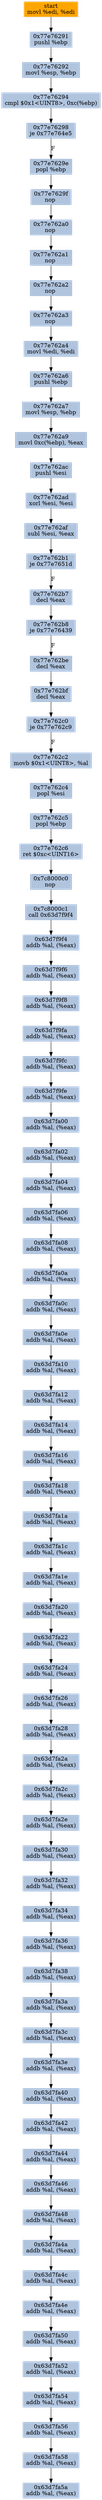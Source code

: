 digraph G {
node[shape=rectangle,style=filled,fillcolor=lightsteelblue,color=lightsteelblue]
bgcolor="transparent"
a0x77e7628fmovl_edi_edi[label="start\nmovl %edi, %edi",color="lightgrey",fillcolor="orange"];
a0x77e76291pushl_ebp[label="0x77e76291\npushl %ebp"];
a0x77e76292movl_esp_ebp[label="0x77e76292\nmovl %esp, %ebp"];
a0x77e76294cmpl_0x1UINT8_0xcebp_[label="0x77e76294\ncmpl $0x1<UINT8>, 0xc(%ebp)"];
a0x77e76298je_0x77e764e5[label="0x77e76298\nje 0x77e764e5"];
a0x77e7629epopl_ebp[label="0x77e7629e\npopl %ebp"];
a0x77e7629fnop_[label="0x77e7629f\nnop "];
a0x77e762a0nop_[label="0x77e762a0\nnop "];
a0x77e762a1nop_[label="0x77e762a1\nnop "];
a0x77e762a2nop_[label="0x77e762a2\nnop "];
a0x77e762a3nop_[label="0x77e762a3\nnop "];
a0x77e762a4movl_edi_edi[label="0x77e762a4\nmovl %edi, %edi"];
a0x77e762a6pushl_ebp[label="0x77e762a6\npushl %ebp"];
a0x77e762a7movl_esp_ebp[label="0x77e762a7\nmovl %esp, %ebp"];
a0x77e762a9movl_0xcebp__eax[label="0x77e762a9\nmovl 0xc(%ebp), %eax"];
a0x77e762acpushl_esi[label="0x77e762ac\npushl %esi"];
a0x77e762adxorl_esi_esi[label="0x77e762ad\nxorl %esi, %esi"];
a0x77e762afsubl_esi_eax[label="0x77e762af\nsubl %esi, %eax"];
a0x77e762b1je_0x77e7651d[label="0x77e762b1\nje 0x77e7651d"];
a0x77e762b7decl_eax[label="0x77e762b7\ndecl %eax"];
a0x77e762b8je_0x77e76439[label="0x77e762b8\nje 0x77e76439"];
a0x77e762bedecl_eax[label="0x77e762be\ndecl %eax"];
a0x77e762bfdecl_eax[label="0x77e762bf\ndecl %eax"];
a0x77e762c0je_0x77e762c9[label="0x77e762c0\nje 0x77e762c9"];
a0x77e762c2movb_0x1UINT8_al[label="0x77e762c2\nmovb $0x1<UINT8>, %al"];
a0x77e762c4popl_esi[label="0x77e762c4\npopl %esi"];
a0x77e762c5popl_ebp[label="0x77e762c5\npopl %ebp"];
a0x77e762c6ret_0xcUINT16[label="0x77e762c6\nret $0xc<UINT16>"];
a0x7c8000c0nop_[label="0x7c8000c0\nnop "];
a0x7c8000c1call_0x63d7f9f4[label="0x7c8000c1\ncall 0x63d7f9f4"];
a0x63d7f9f4addb_al_eax_[label="0x63d7f9f4\naddb %al, (%eax)"];
a0x63d7f9f6addb_al_eax_[label="0x63d7f9f6\naddb %al, (%eax)"];
a0x63d7f9f8addb_al_eax_[label="0x63d7f9f8\naddb %al, (%eax)"];
a0x63d7f9faaddb_al_eax_[label="0x63d7f9fa\naddb %al, (%eax)"];
a0x63d7f9fcaddb_al_eax_[label="0x63d7f9fc\naddb %al, (%eax)"];
a0x63d7f9feaddb_al_eax_[label="0x63d7f9fe\naddb %al, (%eax)"];
a0x63d7fa00addb_al_eax_[label="0x63d7fa00\naddb %al, (%eax)"];
a0x63d7fa02addb_al_eax_[label="0x63d7fa02\naddb %al, (%eax)"];
a0x63d7fa04addb_al_eax_[label="0x63d7fa04\naddb %al, (%eax)"];
a0x63d7fa06addb_al_eax_[label="0x63d7fa06\naddb %al, (%eax)"];
a0x63d7fa08addb_al_eax_[label="0x63d7fa08\naddb %al, (%eax)"];
a0x63d7fa0aaddb_al_eax_[label="0x63d7fa0a\naddb %al, (%eax)"];
a0x63d7fa0caddb_al_eax_[label="0x63d7fa0c\naddb %al, (%eax)"];
a0x63d7fa0eaddb_al_eax_[label="0x63d7fa0e\naddb %al, (%eax)"];
a0x63d7fa10addb_al_eax_[label="0x63d7fa10\naddb %al, (%eax)"];
a0x63d7fa12addb_al_eax_[label="0x63d7fa12\naddb %al, (%eax)"];
a0x63d7fa14addb_al_eax_[label="0x63d7fa14\naddb %al, (%eax)"];
a0x63d7fa16addb_al_eax_[label="0x63d7fa16\naddb %al, (%eax)"];
a0x63d7fa18addb_al_eax_[label="0x63d7fa18\naddb %al, (%eax)"];
a0x63d7fa1aaddb_al_eax_[label="0x63d7fa1a\naddb %al, (%eax)"];
a0x63d7fa1caddb_al_eax_[label="0x63d7fa1c\naddb %al, (%eax)"];
a0x63d7fa1eaddb_al_eax_[label="0x63d7fa1e\naddb %al, (%eax)"];
a0x63d7fa20addb_al_eax_[label="0x63d7fa20\naddb %al, (%eax)"];
a0x63d7fa22addb_al_eax_[label="0x63d7fa22\naddb %al, (%eax)"];
a0x63d7fa24addb_al_eax_[label="0x63d7fa24\naddb %al, (%eax)"];
a0x63d7fa26addb_al_eax_[label="0x63d7fa26\naddb %al, (%eax)"];
a0x63d7fa28addb_al_eax_[label="0x63d7fa28\naddb %al, (%eax)"];
a0x63d7fa2aaddb_al_eax_[label="0x63d7fa2a\naddb %al, (%eax)"];
a0x63d7fa2caddb_al_eax_[label="0x63d7fa2c\naddb %al, (%eax)"];
a0x63d7fa2eaddb_al_eax_[label="0x63d7fa2e\naddb %al, (%eax)"];
a0x63d7fa30addb_al_eax_[label="0x63d7fa30\naddb %al, (%eax)"];
a0x63d7fa32addb_al_eax_[label="0x63d7fa32\naddb %al, (%eax)"];
a0x63d7fa34addb_al_eax_[label="0x63d7fa34\naddb %al, (%eax)"];
a0x63d7fa36addb_al_eax_[label="0x63d7fa36\naddb %al, (%eax)"];
a0x63d7fa38addb_al_eax_[label="0x63d7fa38\naddb %al, (%eax)"];
a0x63d7fa3aaddb_al_eax_[label="0x63d7fa3a\naddb %al, (%eax)"];
a0x63d7fa3caddb_al_eax_[label="0x63d7fa3c\naddb %al, (%eax)"];
a0x63d7fa3eaddb_al_eax_[label="0x63d7fa3e\naddb %al, (%eax)"];
a0x63d7fa40addb_al_eax_[label="0x63d7fa40\naddb %al, (%eax)"];
a0x63d7fa42addb_al_eax_[label="0x63d7fa42\naddb %al, (%eax)"];
a0x63d7fa44addb_al_eax_[label="0x63d7fa44\naddb %al, (%eax)"];
a0x63d7fa46addb_al_eax_[label="0x63d7fa46\naddb %al, (%eax)"];
a0x63d7fa48addb_al_eax_[label="0x63d7fa48\naddb %al, (%eax)"];
a0x63d7fa4aaddb_al_eax_[label="0x63d7fa4a\naddb %al, (%eax)"];
a0x63d7fa4caddb_al_eax_[label="0x63d7fa4c\naddb %al, (%eax)"];
a0x63d7fa4eaddb_al_eax_[label="0x63d7fa4e\naddb %al, (%eax)"];
a0x63d7fa50addb_al_eax_[label="0x63d7fa50\naddb %al, (%eax)"];
a0x63d7fa52addb_al_eax_[label="0x63d7fa52\naddb %al, (%eax)"];
a0x63d7fa54addb_al_eax_[label="0x63d7fa54\naddb %al, (%eax)"];
a0x63d7fa56addb_al_eax_[label="0x63d7fa56\naddb %al, (%eax)"];
a0x63d7fa58addb_al_eax_[label="0x63d7fa58\naddb %al, (%eax)"];
a0x63d7fa5aaddb_al_eax_[label="0x63d7fa5a\naddb %al, (%eax)"];
a0x77e7628fmovl_edi_edi -> a0x77e76291pushl_ebp [color="#000000"];
a0x77e76291pushl_ebp -> a0x77e76292movl_esp_ebp [color="#000000"];
a0x77e76292movl_esp_ebp -> a0x77e76294cmpl_0x1UINT8_0xcebp_ [color="#000000"];
a0x77e76294cmpl_0x1UINT8_0xcebp_ -> a0x77e76298je_0x77e764e5 [color="#000000"];
a0x77e76298je_0x77e764e5 -> a0x77e7629epopl_ebp [color="#000000",label="F"];
a0x77e7629epopl_ebp -> a0x77e7629fnop_ [color="#000000"];
a0x77e7629fnop_ -> a0x77e762a0nop_ [color="#000000"];
a0x77e762a0nop_ -> a0x77e762a1nop_ [color="#000000"];
a0x77e762a1nop_ -> a0x77e762a2nop_ [color="#000000"];
a0x77e762a2nop_ -> a0x77e762a3nop_ [color="#000000"];
a0x77e762a3nop_ -> a0x77e762a4movl_edi_edi [color="#000000"];
a0x77e762a4movl_edi_edi -> a0x77e762a6pushl_ebp [color="#000000"];
a0x77e762a6pushl_ebp -> a0x77e762a7movl_esp_ebp [color="#000000"];
a0x77e762a7movl_esp_ebp -> a0x77e762a9movl_0xcebp__eax [color="#000000"];
a0x77e762a9movl_0xcebp__eax -> a0x77e762acpushl_esi [color="#000000"];
a0x77e762acpushl_esi -> a0x77e762adxorl_esi_esi [color="#000000"];
a0x77e762adxorl_esi_esi -> a0x77e762afsubl_esi_eax [color="#000000"];
a0x77e762afsubl_esi_eax -> a0x77e762b1je_0x77e7651d [color="#000000"];
a0x77e762b1je_0x77e7651d -> a0x77e762b7decl_eax [color="#000000",label="F"];
a0x77e762b7decl_eax -> a0x77e762b8je_0x77e76439 [color="#000000"];
a0x77e762b8je_0x77e76439 -> a0x77e762bedecl_eax [color="#000000",label="F"];
a0x77e762bedecl_eax -> a0x77e762bfdecl_eax [color="#000000"];
a0x77e762bfdecl_eax -> a0x77e762c0je_0x77e762c9 [color="#000000"];
a0x77e762c0je_0x77e762c9 -> a0x77e762c2movb_0x1UINT8_al [color="#000000",label="F"];
a0x77e762c2movb_0x1UINT8_al -> a0x77e762c4popl_esi [color="#000000"];
a0x77e762c4popl_esi -> a0x77e762c5popl_ebp [color="#000000"];
a0x77e762c5popl_ebp -> a0x77e762c6ret_0xcUINT16 [color="#000000"];
a0x77e762c6ret_0xcUINT16 -> a0x7c8000c0nop_ [color="#000000"];
a0x7c8000c0nop_ -> a0x7c8000c1call_0x63d7f9f4 [color="#000000"];
a0x7c8000c1call_0x63d7f9f4 -> a0x63d7f9f4addb_al_eax_ [color="#000000"];
a0x63d7f9f4addb_al_eax_ -> a0x63d7f9f6addb_al_eax_ [color="#000000"];
a0x63d7f9f6addb_al_eax_ -> a0x63d7f9f8addb_al_eax_ [color="#000000"];
a0x63d7f9f8addb_al_eax_ -> a0x63d7f9faaddb_al_eax_ [color="#000000"];
a0x63d7f9faaddb_al_eax_ -> a0x63d7f9fcaddb_al_eax_ [color="#000000"];
a0x63d7f9fcaddb_al_eax_ -> a0x63d7f9feaddb_al_eax_ [color="#000000"];
a0x63d7f9feaddb_al_eax_ -> a0x63d7fa00addb_al_eax_ [color="#000000"];
a0x63d7fa00addb_al_eax_ -> a0x63d7fa02addb_al_eax_ [color="#000000"];
a0x63d7fa02addb_al_eax_ -> a0x63d7fa04addb_al_eax_ [color="#000000"];
a0x63d7fa04addb_al_eax_ -> a0x63d7fa06addb_al_eax_ [color="#000000"];
a0x63d7fa06addb_al_eax_ -> a0x63d7fa08addb_al_eax_ [color="#000000"];
a0x63d7fa08addb_al_eax_ -> a0x63d7fa0aaddb_al_eax_ [color="#000000"];
a0x63d7fa0aaddb_al_eax_ -> a0x63d7fa0caddb_al_eax_ [color="#000000"];
a0x63d7fa0caddb_al_eax_ -> a0x63d7fa0eaddb_al_eax_ [color="#000000"];
a0x63d7fa0eaddb_al_eax_ -> a0x63d7fa10addb_al_eax_ [color="#000000"];
a0x63d7fa10addb_al_eax_ -> a0x63d7fa12addb_al_eax_ [color="#000000"];
a0x63d7fa12addb_al_eax_ -> a0x63d7fa14addb_al_eax_ [color="#000000"];
a0x63d7fa14addb_al_eax_ -> a0x63d7fa16addb_al_eax_ [color="#000000"];
a0x63d7fa16addb_al_eax_ -> a0x63d7fa18addb_al_eax_ [color="#000000"];
a0x63d7fa18addb_al_eax_ -> a0x63d7fa1aaddb_al_eax_ [color="#000000"];
a0x63d7fa1aaddb_al_eax_ -> a0x63d7fa1caddb_al_eax_ [color="#000000"];
a0x63d7fa1caddb_al_eax_ -> a0x63d7fa1eaddb_al_eax_ [color="#000000"];
a0x63d7fa1eaddb_al_eax_ -> a0x63d7fa20addb_al_eax_ [color="#000000"];
a0x63d7fa20addb_al_eax_ -> a0x63d7fa22addb_al_eax_ [color="#000000"];
a0x63d7fa22addb_al_eax_ -> a0x63d7fa24addb_al_eax_ [color="#000000"];
a0x63d7fa24addb_al_eax_ -> a0x63d7fa26addb_al_eax_ [color="#000000"];
a0x63d7fa26addb_al_eax_ -> a0x63d7fa28addb_al_eax_ [color="#000000"];
a0x63d7fa28addb_al_eax_ -> a0x63d7fa2aaddb_al_eax_ [color="#000000"];
a0x63d7fa2aaddb_al_eax_ -> a0x63d7fa2caddb_al_eax_ [color="#000000"];
a0x63d7fa2caddb_al_eax_ -> a0x63d7fa2eaddb_al_eax_ [color="#000000"];
a0x63d7fa2eaddb_al_eax_ -> a0x63d7fa30addb_al_eax_ [color="#000000"];
a0x63d7fa30addb_al_eax_ -> a0x63d7fa32addb_al_eax_ [color="#000000"];
a0x63d7fa32addb_al_eax_ -> a0x63d7fa34addb_al_eax_ [color="#000000"];
a0x63d7fa34addb_al_eax_ -> a0x63d7fa36addb_al_eax_ [color="#000000"];
a0x63d7fa36addb_al_eax_ -> a0x63d7fa38addb_al_eax_ [color="#000000"];
a0x63d7fa38addb_al_eax_ -> a0x63d7fa3aaddb_al_eax_ [color="#000000"];
a0x63d7fa3aaddb_al_eax_ -> a0x63d7fa3caddb_al_eax_ [color="#000000"];
a0x63d7fa3caddb_al_eax_ -> a0x63d7fa3eaddb_al_eax_ [color="#000000"];
a0x63d7fa3eaddb_al_eax_ -> a0x63d7fa40addb_al_eax_ [color="#000000"];
a0x63d7fa40addb_al_eax_ -> a0x63d7fa42addb_al_eax_ [color="#000000"];
a0x63d7fa42addb_al_eax_ -> a0x63d7fa44addb_al_eax_ [color="#000000"];
a0x63d7fa44addb_al_eax_ -> a0x63d7fa46addb_al_eax_ [color="#000000"];
a0x63d7fa46addb_al_eax_ -> a0x63d7fa48addb_al_eax_ [color="#000000"];
a0x63d7fa48addb_al_eax_ -> a0x63d7fa4aaddb_al_eax_ [color="#000000"];
a0x63d7fa4aaddb_al_eax_ -> a0x63d7fa4caddb_al_eax_ [color="#000000"];
a0x63d7fa4caddb_al_eax_ -> a0x63d7fa4eaddb_al_eax_ [color="#000000"];
a0x63d7fa4eaddb_al_eax_ -> a0x63d7fa50addb_al_eax_ [color="#000000"];
a0x63d7fa50addb_al_eax_ -> a0x63d7fa52addb_al_eax_ [color="#000000"];
a0x63d7fa52addb_al_eax_ -> a0x63d7fa54addb_al_eax_ [color="#000000"];
a0x63d7fa54addb_al_eax_ -> a0x63d7fa56addb_al_eax_ [color="#000000"];
a0x63d7fa56addb_al_eax_ -> a0x63d7fa58addb_al_eax_ [color="#000000"];
a0x63d7fa58addb_al_eax_ -> a0x63d7fa5aaddb_al_eax_ [color="#000000"];
}
